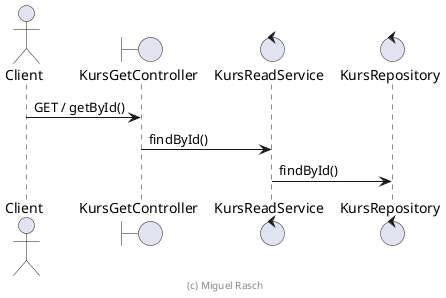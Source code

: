 @startuml Sequenzdiagramm

actor Client

boundary KursGetController
control KursReadService
control KursRepository

Client -> KursGetController : GET / getById()
KursGetController -> KursReadService: findById()
KursReadService -> KursRepository: findById()

footer (c) Miguel Rasch

@enduml
